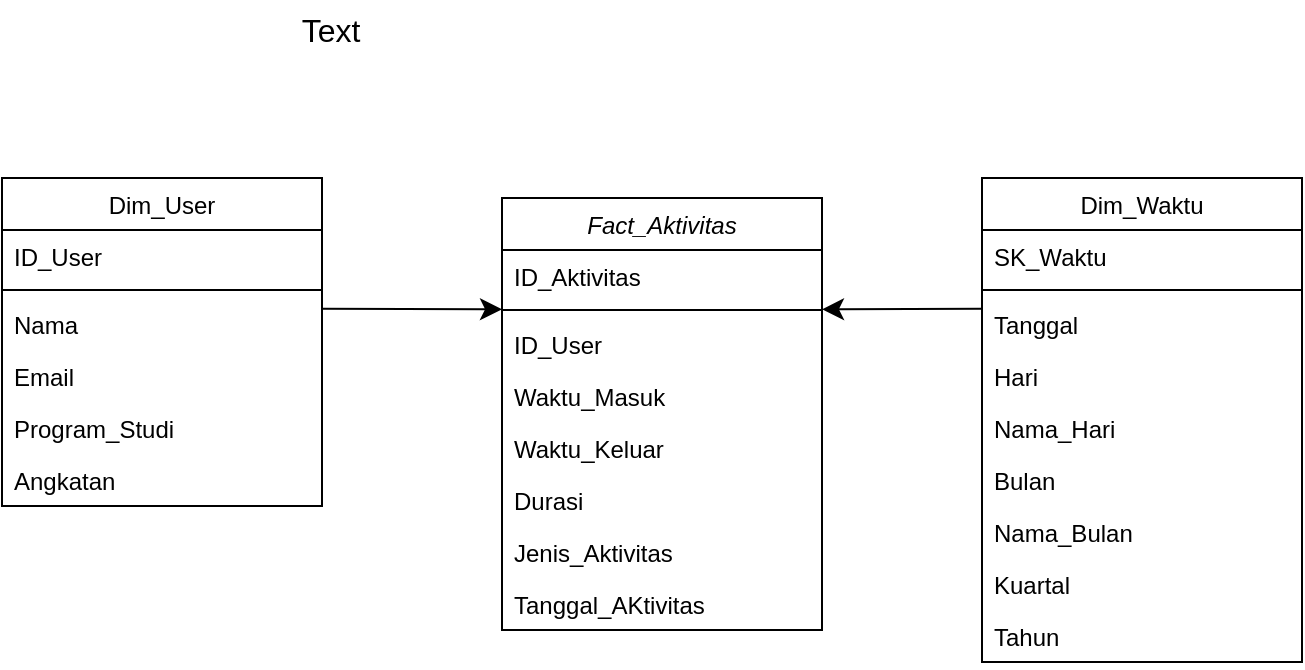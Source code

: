 <mxfile version="24.9.1" pages="3">
  <diagram id="C5RBs43oDa-KdzZeNtuy" name="Fact_Kunjungan">
    <mxGraphModel dx="523" dy="633" grid="1" gridSize="10" guides="1" tooltips="1" connect="1" arrows="1" fold="1" page="1" pageScale="1" pageWidth="827" pageHeight="1169" math="0" shadow="0">
      <root>
        <mxCell id="WIyWlLk6GJQsqaUBKTNV-0" />
        <mxCell id="WIyWlLk6GJQsqaUBKTNV-1" parent="WIyWlLk6GJQsqaUBKTNV-0" />
        <mxCell id="zkfFHV4jXpPFQw0GAbJ--0" value="Fact_Aktivitas" style="swimlane;fontStyle=2;align=center;verticalAlign=top;childLayout=stackLayout;horizontal=1;startSize=26;horizontalStack=0;resizeParent=1;resizeLast=0;collapsible=1;marginBottom=0;rounded=0;shadow=0;strokeWidth=1;" parent="WIyWlLk6GJQsqaUBKTNV-1" vertex="1">
          <mxGeometry x="370" y="110" width="160" height="216" as="geometry">
            <mxRectangle x="230" y="140" width="160" height="26" as="alternateBounds" />
          </mxGeometry>
        </mxCell>
        <mxCell id="zkfFHV4jXpPFQw0GAbJ--1" value="ID_Aktivitas" style="text;align=left;verticalAlign=top;spacingLeft=4;spacingRight=4;overflow=hidden;rotatable=0;points=[[0,0.5],[1,0.5]];portConstraint=eastwest;" parent="zkfFHV4jXpPFQw0GAbJ--0" vertex="1">
          <mxGeometry y="26" width="160" height="26" as="geometry" />
        </mxCell>
        <mxCell id="zkfFHV4jXpPFQw0GAbJ--4" value="" style="line;html=1;strokeWidth=1;align=left;verticalAlign=middle;spacingTop=-1;spacingLeft=3;spacingRight=3;rotatable=0;labelPosition=right;points=[];portConstraint=eastwest;" parent="zkfFHV4jXpPFQw0GAbJ--0" vertex="1">
          <mxGeometry y="52" width="160" height="8" as="geometry" />
        </mxCell>
        <mxCell id="_yFJOciwRXAxod_1XhJ0-7" value="ID_User" style="text;align=left;verticalAlign=top;spacingLeft=4;spacingRight=4;overflow=hidden;rotatable=0;points=[[0,0.5],[1,0.5]];portConstraint=eastwest;fontStyle=0" vertex="1" parent="zkfFHV4jXpPFQw0GAbJ--0">
          <mxGeometry y="60" width="160" height="26" as="geometry" />
        </mxCell>
        <mxCell id="_yFJOciwRXAxod_1XhJ0-8" value="Waktu_Masuk" style="text;align=left;verticalAlign=top;spacingLeft=4;spacingRight=4;overflow=hidden;rotatable=0;points=[[0,0.5],[1,0.5]];portConstraint=eastwest;fontStyle=0" vertex="1" parent="zkfFHV4jXpPFQw0GAbJ--0">
          <mxGeometry y="86" width="160" height="26" as="geometry" />
        </mxCell>
        <mxCell id="_yFJOciwRXAxod_1XhJ0-9" value="Waktu_Keluar" style="text;align=left;verticalAlign=top;spacingLeft=4;spacingRight=4;overflow=hidden;rotatable=0;points=[[0,0.5],[1,0.5]];portConstraint=eastwest;fontStyle=0" vertex="1" parent="zkfFHV4jXpPFQw0GAbJ--0">
          <mxGeometry y="112" width="160" height="26" as="geometry" />
        </mxCell>
        <mxCell id="_yFJOciwRXAxod_1XhJ0-10" value="Durasi" style="text;align=left;verticalAlign=top;spacingLeft=4;spacingRight=4;overflow=hidden;rotatable=0;points=[[0,0.5],[1,0.5]];portConstraint=eastwest;fontStyle=0" vertex="1" parent="zkfFHV4jXpPFQw0GAbJ--0">
          <mxGeometry y="138" width="160" height="26" as="geometry" />
        </mxCell>
        <mxCell id="_yFJOciwRXAxod_1XhJ0-11" value="Jenis_Aktivitas" style="text;align=left;verticalAlign=top;spacingLeft=4;spacingRight=4;overflow=hidden;rotatable=0;points=[[0,0.5],[1,0.5]];portConstraint=eastwest;fontStyle=0" vertex="1" parent="zkfFHV4jXpPFQw0GAbJ--0">
          <mxGeometry y="164" width="160" height="26" as="geometry" />
        </mxCell>
        <mxCell id="_yFJOciwRXAxod_1XhJ0-12" value="Tanggal_AKtivitas" style="text;align=left;verticalAlign=top;spacingLeft=4;spacingRight=4;overflow=hidden;rotatable=0;points=[[0,0.5],[1,0.5]];portConstraint=eastwest;fontStyle=0" vertex="1" parent="zkfFHV4jXpPFQw0GAbJ--0">
          <mxGeometry y="190" width="160" height="26" as="geometry" />
        </mxCell>
        <mxCell id="zkfFHV4jXpPFQw0GAbJ--6" value="Dim_User" style="swimlane;fontStyle=0;align=center;verticalAlign=top;childLayout=stackLayout;horizontal=1;startSize=26;horizontalStack=0;resizeParent=1;resizeLast=0;collapsible=1;marginBottom=0;rounded=0;shadow=0;strokeWidth=1;" parent="WIyWlLk6GJQsqaUBKTNV-1" vertex="1">
          <mxGeometry x="120" y="100" width="160" height="164" as="geometry">
            <mxRectangle x="130" y="380" width="160" height="26" as="alternateBounds" />
          </mxGeometry>
        </mxCell>
        <mxCell id="zkfFHV4jXpPFQw0GAbJ--7" value="ID_User" style="text;align=left;verticalAlign=top;spacingLeft=4;spacingRight=4;overflow=hidden;rotatable=0;points=[[0,0.5],[1,0.5]];portConstraint=eastwest;" parent="zkfFHV4jXpPFQw0GAbJ--6" vertex="1">
          <mxGeometry y="26" width="160" height="26" as="geometry" />
        </mxCell>
        <mxCell id="zkfFHV4jXpPFQw0GAbJ--9" value="" style="line;html=1;strokeWidth=1;align=left;verticalAlign=middle;spacingTop=-1;spacingLeft=3;spacingRight=3;rotatable=0;labelPosition=right;points=[];portConstraint=eastwest;" parent="zkfFHV4jXpPFQw0GAbJ--6" vertex="1">
          <mxGeometry y="52" width="160" height="8" as="geometry" />
        </mxCell>
        <mxCell id="zkfFHV4jXpPFQw0GAbJ--10" value="Nama" style="text;align=left;verticalAlign=top;spacingLeft=4;spacingRight=4;overflow=hidden;rotatable=0;points=[[0,0.5],[1,0.5]];portConstraint=eastwest;fontStyle=0" parent="zkfFHV4jXpPFQw0GAbJ--6" vertex="1">
          <mxGeometry y="60" width="160" height="26" as="geometry" />
        </mxCell>
        <mxCell id="zkfFHV4jXpPFQw0GAbJ--11" value="Email" style="text;align=left;verticalAlign=top;spacingLeft=4;spacingRight=4;overflow=hidden;rotatable=0;points=[[0,0.5],[1,0.5]];portConstraint=eastwest;" parent="zkfFHV4jXpPFQw0GAbJ--6" vertex="1">
          <mxGeometry y="86" width="160" height="26" as="geometry" />
        </mxCell>
        <mxCell id="_yFJOciwRXAxod_1XhJ0-5" value="Program_Studi" style="text;align=left;verticalAlign=top;spacingLeft=4;spacingRight=4;overflow=hidden;rotatable=0;points=[[0,0.5],[1,0.5]];portConstraint=eastwest;" vertex="1" parent="zkfFHV4jXpPFQw0GAbJ--6">
          <mxGeometry y="112" width="160" height="26" as="geometry" />
        </mxCell>
        <mxCell id="_yFJOciwRXAxod_1XhJ0-6" value="Angkatan" style="text;align=left;verticalAlign=top;spacingLeft=4;spacingRight=4;overflow=hidden;rotatable=0;points=[[0,0.5],[1,0.5]];portConstraint=eastwest;" vertex="1" parent="zkfFHV4jXpPFQw0GAbJ--6">
          <mxGeometry y="138" width="160" height="26" as="geometry" />
        </mxCell>
        <mxCell id="zkfFHV4jXpPFQw0GAbJ--17" value="Dim_Waktu" style="swimlane;fontStyle=0;align=center;verticalAlign=top;childLayout=stackLayout;horizontal=1;startSize=26;horizontalStack=0;resizeParent=1;resizeLast=0;collapsible=1;marginBottom=0;rounded=0;shadow=0;strokeWidth=1;" parent="WIyWlLk6GJQsqaUBKTNV-1" vertex="1">
          <mxGeometry x="610" y="100" width="160" height="242" as="geometry">
            <mxRectangle x="550" y="140" width="160" height="26" as="alternateBounds" />
          </mxGeometry>
        </mxCell>
        <mxCell id="zkfFHV4jXpPFQw0GAbJ--18" value="SK_Waktu" style="text;align=left;verticalAlign=top;spacingLeft=4;spacingRight=4;overflow=hidden;rotatable=0;points=[[0,0.5],[1,0.5]];portConstraint=eastwest;" parent="zkfFHV4jXpPFQw0GAbJ--17" vertex="1">
          <mxGeometry y="26" width="160" height="26" as="geometry" />
        </mxCell>
        <mxCell id="zkfFHV4jXpPFQw0GAbJ--23" value="" style="line;html=1;strokeWidth=1;align=left;verticalAlign=middle;spacingTop=-1;spacingLeft=3;spacingRight=3;rotatable=0;labelPosition=right;points=[];portConstraint=eastwest;" parent="zkfFHV4jXpPFQw0GAbJ--17" vertex="1">
          <mxGeometry y="52" width="160" height="8" as="geometry" />
        </mxCell>
        <mxCell id="zkfFHV4jXpPFQw0GAbJ--24" value="Tanggal" style="text;align=left;verticalAlign=top;spacingLeft=4;spacingRight=4;overflow=hidden;rotatable=0;points=[[0,0.5],[1,0.5]];portConstraint=eastwest;" parent="zkfFHV4jXpPFQw0GAbJ--17" vertex="1">
          <mxGeometry y="60" width="160" height="26" as="geometry" />
        </mxCell>
        <mxCell id="zkfFHV4jXpPFQw0GAbJ--25" value="Hari" style="text;align=left;verticalAlign=top;spacingLeft=4;spacingRight=4;overflow=hidden;rotatable=0;points=[[0,0.5],[1,0.5]];portConstraint=eastwest;" parent="zkfFHV4jXpPFQw0GAbJ--17" vertex="1">
          <mxGeometry y="86" width="160" height="26" as="geometry" />
        </mxCell>
        <mxCell id="_yFJOciwRXAxod_1XhJ0-13" value="Nama_Hari" style="text;align=left;verticalAlign=top;spacingLeft=4;spacingRight=4;overflow=hidden;rotatable=0;points=[[0,0.5],[1,0.5]];portConstraint=eastwest;" vertex="1" parent="zkfFHV4jXpPFQw0GAbJ--17">
          <mxGeometry y="112" width="160" height="26" as="geometry" />
        </mxCell>
        <mxCell id="_yFJOciwRXAxod_1XhJ0-14" value="Bulan" style="text;align=left;verticalAlign=top;spacingLeft=4;spacingRight=4;overflow=hidden;rotatable=0;points=[[0,0.5],[1,0.5]];portConstraint=eastwest;" vertex="1" parent="zkfFHV4jXpPFQw0GAbJ--17">
          <mxGeometry y="138" width="160" height="26" as="geometry" />
        </mxCell>
        <mxCell id="_yFJOciwRXAxod_1XhJ0-15" value="Nama_Bulan" style="text;align=left;verticalAlign=top;spacingLeft=4;spacingRight=4;overflow=hidden;rotatable=0;points=[[0,0.5],[1,0.5]];portConstraint=eastwest;" vertex="1" parent="zkfFHV4jXpPFQw0GAbJ--17">
          <mxGeometry y="164" width="160" height="26" as="geometry" />
        </mxCell>
        <mxCell id="_yFJOciwRXAxod_1XhJ0-16" value="Kuartal" style="text;align=left;verticalAlign=top;spacingLeft=4;spacingRight=4;overflow=hidden;rotatable=0;points=[[0,0.5],[1,0.5]];portConstraint=eastwest;" vertex="1" parent="zkfFHV4jXpPFQw0GAbJ--17">
          <mxGeometry y="190" width="160" height="26" as="geometry" />
        </mxCell>
        <mxCell id="_yFJOciwRXAxod_1XhJ0-26" value="Tahun" style="text;align=left;verticalAlign=top;spacingLeft=4;spacingRight=4;overflow=hidden;rotatable=0;points=[[0,0.5],[1,0.5]];portConstraint=eastwest;" vertex="1" parent="zkfFHV4jXpPFQw0GAbJ--17">
          <mxGeometry y="216" width="160" height="26" as="geometry" />
        </mxCell>
        <mxCell id="GQ8_06Aihj718bs03Zwg-0" value="Text" style="text;html=1;align=center;verticalAlign=middle;resizable=0;points=[];autosize=1;strokeColor=none;fillColor=none;fontSize=16;" vertex="1" parent="WIyWlLk6GJQsqaUBKTNV-1">
          <mxGeometry x="259" y="11" width="50" height="30" as="geometry" />
        </mxCell>
        <mxCell id="_yFJOciwRXAxod_1XhJ0-1" value="" style="edgeStyle=none;curved=1;rounded=0;orthogonalLoop=1;jettySize=auto;html=1;fontSize=12;startSize=8;endSize=8;" edge="1" parent="WIyWlLk6GJQsqaUBKTNV-1" target="zkfFHV4jXpPFQw0GAbJ--4">
          <mxGeometry relative="1" as="geometry">
            <mxPoint x="610" y="165.333" as="sourcePoint" />
          </mxGeometry>
        </mxCell>
        <mxCell id="_yFJOciwRXAxod_1XhJ0-3" value="" style="edgeStyle=none;curved=1;rounded=0;orthogonalLoop=1;jettySize=auto;html=1;fontSize=12;startSize=8;endSize=8;" edge="1" parent="WIyWlLk6GJQsqaUBKTNV-1" target="zkfFHV4jXpPFQw0GAbJ--4">
          <mxGeometry relative="1" as="geometry">
            <mxPoint x="280" y="165.32" as="sourcePoint" />
          </mxGeometry>
        </mxCell>
      </root>
    </mxGraphModel>
  </diagram>
  <diagram name="Fact_Transaksi" id="Kbu894gXqz52tS5yantL">
    <mxGraphModel dx="1034" dy="475" grid="1" gridSize="10" guides="1" tooltips="1" connect="1" arrows="1" fold="1" page="1" pageScale="1" pageWidth="827" pageHeight="1169" math="0" shadow="0">
      <root>
        <mxCell id="KRI0fIMbRW882bRm1SKa-0" />
        <mxCell id="KRI0fIMbRW882bRm1SKa-1" parent="KRI0fIMbRW882bRm1SKa-0" />
        <mxCell id="KRI0fIMbRW882bRm1SKa-2" value="Person" style="swimlane;fontStyle=2;align=center;verticalAlign=top;childLayout=stackLayout;horizontal=1;startSize=26;horizontalStack=0;resizeParent=1;resizeLast=0;collapsible=1;marginBottom=0;rounded=0;shadow=0;strokeWidth=1;" vertex="1" parent="KRI0fIMbRW882bRm1SKa-1">
          <mxGeometry x="220" y="120" width="160" height="138" as="geometry">
            <mxRectangle x="230" y="140" width="160" height="26" as="alternateBounds" />
          </mxGeometry>
        </mxCell>
        <mxCell id="KRI0fIMbRW882bRm1SKa-3" value="Name" style="text;align=left;verticalAlign=top;spacingLeft=4;spacingRight=4;overflow=hidden;rotatable=0;points=[[0,0.5],[1,0.5]];portConstraint=eastwest;" vertex="1" parent="KRI0fIMbRW882bRm1SKa-2">
          <mxGeometry y="26" width="160" height="26" as="geometry" />
        </mxCell>
        <mxCell id="KRI0fIMbRW882bRm1SKa-4" value="Phone Number" style="text;align=left;verticalAlign=top;spacingLeft=4;spacingRight=4;overflow=hidden;rotatable=0;points=[[0,0.5],[1,0.5]];portConstraint=eastwest;rounded=0;shadow=0;html=0;" vertex="1" parent="KRI0fIMbRW882bRm1SKa-2">
          <mxGeometry y="52" width="160" height="26" as="geometry" />
        </mxCell>
        <mxCell id="KRI0fIMbRW882bRm1SKa-5" value="Email Address" style="text;align=left;verticalAlign=top;spacingLeft=4;spacingRight=4;overflow=hidden;rotatable=0;points=[[0,0.5],[1,0.5]];portConstraint=eastwest;rounded=0;shadow=0;html=0;" vertex="1" parent="KRI0fIMbRW882bRm1SKa-2">
          <mxGeometry y="78" width="160" height="26" as="geometry" />
        </mxCell>
        <mxCell id="KRI0fIMbRW882bRm1SKa-6" value="" style="line;html=1;strokeWidth=1;align=left;verticalAlign=middle;spacingTop=-1;spacingLeft=3;spacingRight=3;rotatable=0;labelPosition=right;points=[];portConstraint=eastwest;" vertex="1" parent="KRI0fIMbRW882bRm1SKa-2">
          <mxGeometry y="104" width="160" height="8" as="geometry" />
        </mxCell>
        <mxCell id="KRI0fIMbRW882bRm1SKa-7" value="Purchase Parking Pass" style="text;align=left;verticalAlign=top;spacingLeft=4;spacingRight=4;overflow=hidden;rotatable=0;points=[[0,0.5],[1,0.5]];portConstraint=eastwest;" vertex="1" parent="KRI0fIMbRW882bRm1SKa-2">
          <mxGeometry y="112" width="160" height="26" as="geometry" />
        </mxCell>
        <mxCell id="KRI0fIMbRW882bRm1SKa-8" value="Student" style="swimlane;fontStyle=0;align=center;verticalAlign=top;childLayout=stackLayout;horizontal=1;startSize=26;horizontalStack=0;resizeParent=1;resizeLast=0;collapsible=1;marginBottom=0;rounded=0;shadow=0;strokeWidth=1;" vertex="1" parent="KRI0fIMbRW882bRm1SKa-1">
          <mxGeometry x="120" y="360" width="160" height="138" as="geometry">
            <mxRectangle x="130" y="380" width="160" height="26" as="alternateBounds" />
          </mxGeometry>
        </mxCell>
        <mxCell id="KRI0fIMbRW882bRm1SKa-9" value="Student Number" style="text;align=left;verticalAlign=top;spacingLeft=4;spacingRight=4;overflow=hidden;rotatable=0;points=[[0,0.5],[1,0.5]];portConstraint=eastwest;" vertex="1" parent="KRI0fIMbRW882bRm1SKa-8">
          <mxGeometry y="26" width="160" height="26" as="geometry" />
        </mxCell>
        <mxCell id="KRI0fIMbRW882bRm1SKa-10" value="Average Mark" style="text;align=left;verticalAlign=top;spacingLeft=4;spacingRight=4;overflow=hidden;rotatable=0;points=[[0,0.5],[1,0.5]];portConstraint=eastwest;rounded=0;shadow=0;html=0;" vertex="1" parent="KRI0fIMbRW882bRm1SKa-8">
          <mxGeometry y="52" width="160" height="26" as="geometry" />
        </mxCell>
        <mxCell id="KRI0fIMbRW882bRm1SKa-11" value="" style="line;html=1;strokeWidth=1;align=left;verticalAlign=middle;spacingTop=-1;spacingLeft=3;spacingRight=3;rotatable=0;labelPosition=right;points=[];portConstraint=eastwest;" vertex="1" parent="KRI0fIMbRW882bRm1SKa-8">
          <mxGeometry y="78" width="160" height="8" as="geometry" />
        </mxCell>
        <mxCell id="KRI0fIMbRW882bRm1SKa-12" value="Is Eligible To Enroll" style="text;align=left;verticalAlign=top;spacingLeft=4;spacingRight=4;overflow=hidden;rotatable=0;points=[[0,0.5],[1,0.5]];portConstraint=eastwest;fontStyle=4" vertex="1" parent="KRI0fIMbRW882bRm1SKa-8">
          <mxGeometry y="86" width="160" height="26" as="geometry" />
        </mxCell>
        <mxCell id="KRI0fIMbRW882bRm1SKa-13" value="Get Seminars Taken" style="text;align=left;verticalAlign=top;spacingLeft=4;spacingRight=4;overflow=hidden;rotatable=0;points=[[0,0.5],[1,0.5]];portConstraint=eastwest;" vertex="1" parent="KRI0fIMbRW882bRm1SKa-8">
          <mxGeometry y="112" width="160" height="26" as="geometry" />
        </mxCell>
        <mxCell id="KRI0fIMbRW882bRm1SKa-14" value="" style="endArrow=block;endSize=10;endFill=0;shadow=0;strokeWidth=1;rounded=0;curved=0;edgeStyle=elbowEdgeStyle;elbow=vertical;" edge="1" parent="KRI0fIMbRW882bRm1SKa-1" source="KRI0fIMbRW882bRm1SKa-8" target="KRI0fIMbRW882bRm1SKa-2">
          <mxGeometry width="160" relative="1" as="geometry">
            <mxPoint x="200" y="203" as="sourcePoint" />
            <mxPoint x="200" y="203" as="targetPoint" />
          </mxGeometry>
        </mxCell>
        <mxCell id="KRI0fIMbRW882bRm1SKa-15" value="Professor" style="swimlane;fontStyle=0;align=center;verticalAlign=top;childLayout=stackLayout;horizontal=1;startSize=26;horizontalStack=0;resizeParent=1;resizeLast=0;collapsible=1;marginBottom=0;rounded=0;shadow=0;strokeWidth=1;" vertex="1" parent="KRI0fIMbRW882bRm1SKa-1">
          <mxGeometry x="330" y="360" width="160" height="70" as="geometry">
            <mxRectangle x="340" y="380" width="170" height="26" as="alternateBounds" />
          </mxGeometry>
        </mxCell>
        <mxCell id="KRI0fIMbRW882bRm1SKa-16" value="Salary" style="text;align=left;verticalAlign=top;spacingLeft=4;spacingRight=4;overflow=hidden;rotatable=0;points=[[0,0.5],[1,0.5]];portConstraint=eastwest;" vertex="1" parent="KRI0fIMbRW882bRm1SKa-15">
          <mxGeometry y="26" width="160" height="26" as="geometry" />
        </mxCell>
        <mxCell id="KRI0fIMbRW882bRm1SKa-17" value="" style="line;html=1;strokeWidth=1;align=left;verticalAlign=middle;spacingTop=-1;spacingLeft=3;spacingRight=3;rotatable=0;labelPosition=right;points=[];portConstraint=eastwest;" vertex="1" parent="KRI0fIMbRW882bRm1SKa-15">
          <mxGeometry y="52" width="160" height="8" as="geometry" />
        </mxCell>
        <mxCell id="KRI0fIMbRW882bRm1SKa-18" value="" style="endArrow=block;endSize=10;endFill=0;shadow=0;strokeWidth=1;rounded=0;curved=0;edgeStyle=elbowEdgeStyle;elbow=vertical;" edge="1" parent="KRI0fIMbRW882bRm1SKa-1" source="KRI0fIMbRW882bRm1SKa-15" target="KRI0fIMbRW882bRm1SKa-2">
          <mxGeometry width="160" relative="1" as="geometry">
            <mxPoint x="210" y="373" as="sourcePoint" />
            <mxPoint x="310" y="271" as="targetPoint" />
          </mxGeometry>
        </mxCell>
        <mxCell id="KRI0fIMbRW882bRm1SKa-19" value="Address" style="swimlane;fontStyle=0;align=center;verticalAlign=top;childLayout=stackLayout;horizontal=1;startSize=26;horizontalStack=0;resizeParent=1;resizeLast=0;collapsible=1;marginBottom=0;rounded=0;shadow=0;strokeWidth=1;" vertex="1" parent="KRI0fIMbRW882bRm1SKa-1">
          <mxGeometry x="508" y="120" width="160" height="216" as="geometry">
            <mxRectangle x="550" y="140" width="160" height="26" as="alternateBounds" />
          </mxGeometry>
        </mxCell>
        <mxCell id="KRI0fIMbRW882bRm1SKa-20" value="Street" style="text;align=left;verticalAlign=top;spacingLeft=4;spacingRight=4;overflow=hidden;rotatable=0;points=[[0,0.5],[1,0.5]];portConstraint=eastwest;" vertex="1" parent="KRI0fIMbRW882bRm1SKa-19">
          <mxGeometry y="26" width="160" height="26" as="geometry" />
        </mxCell>
        <mxCell id="KRI0fIMbRW882bRm1SKa-21" value="City" style="text;align=left;verticalAlign=top;spacingLeft=4;spacingRight=4;overflow=hidden;rotatable=0;points=[[0,0.5],[1,0.5]];portConstraint=eastwest;rounded=0;shadow=0;html=0;" vertex="1" parent="KRI0fIMbRW882bRm1SKa-19">
          <mxGeometry y="52" width="160" height="26" as="geometry" />
        </mxCell>
        <mxCell id="KRI0fIMbRW882bRm1SKa-22" value="State" style="text;align=left;verticalAlign=top;spacingLeft=4;spacingRight=4;overflow=hidden;rotatable=0;points=[[0,0.5],[1,0.5]];portConstraint=eastwest;rounded=0;shadow=0;html=0;" vertex="1" parent="KRI0fIMbRW882bRm1SKa-19">
          <mxGeometry y="78" width="160" height="26" as="geometry" />
        </mxCell>
        <mxCell id="KRI0fIMbRW882bRm1SKa-23" value="Postal Code" style="text;align=left;verticalAlign=top;spacingLeft=4;spacingRight=4;overflow=hidden;rotatable=0;points=[[0,0.5],[1,0.5]];portConstraint=eastwest;rounded=0;shadow=0;html=0;" vertex="1" parent="KRI0fIMbRW882bRm1SKa-19">
          <mxGeometry y="104" width="160" height="26" as="geometry" />
        </mxCell>
        <mxCell id="KRI0fIMbRW882bRm1SKa-24" value="Country" style="text;align=left;verticalAlign=top;spacingLeft=4;spacingRight=4;overflow=hidden;rotatable=0;points=[[0,0.5],[1,0.5]];portConstraint=eastwest;rounded=0;shadow=0;html=0;" vertex="1" parent="KRI0fIMbRW882bRm1SKa-19">
          <mxGeometry y="130" width="160" height="26" as="geometry" />
        </mxCell>
        <mxCell id="KRI0fIMbRW882bRm1SKa-25" value="" style="line;html=1;strokeWidth=1;align=left;verticalAlign=middle;spacingTop=-1;spacingLeft=3;spacingRight=3;rotatable=0;labelPosition=right;points=[];portConstraint=eastwest;" vertex="1" parent="KRI0fIMbRW882bRm1SKa-19">
          <mxGeometry y="156" width="160" height="8" as="geometry" />
        </mxCell>
        <mxCell id="KRI0fIMbRW882bRm1SKa-26" value="Validate" style="text;align=left;verticalAlign=top;spacingLeft=4;spacingRight=4;overflow=hidden;rotatable=0;points=[[0,0.5],[1,0.5]];portConstraint=eastwest;" vertex="1" parent="KRI0fIMbRW882bRm1SKa-19">
          <mxGeometry y="164" width="160" height="26" as="geometry" />
        </mxCell>
        <mxCell id="KRI0fIMbRW882bRm1SKa-27" value="Output As Label" style="text;align=left;verticalAlign=top;spacingLeft=4;spacingRight=4;overflow=hidden;rotatable=0;points=[[0,0.5],[1,0.5]];portConstraint=eastwest;" vertex="1" parent="KRI0fIMbRW882bRm1SKa-19">
          <mxGeometry y="190" width="160" height="26" as="geometry" />
        </mxCell>
        <mxCell id="KRI0fIMbRW882bRm1SKa-28" value="" style="endArrow=open;shadow=0;strokeWidth=1;rounded=0;curved=0;endFill=1;edgeStyle=elbowEdgeStyle;elbow=vertical;" edge="1" parent="KRI0fIMbRW882bRm1SKa-1" source="KRI0fIMbRW882bRm1SKa-2" target="KRI0fIMbRW882bRm1SKa-19">
          <mxGeometry x="0.5" y="41" relative="1" as="geometry">
            <mxPoint x="380" y="192" as="sourcePoint" />
            <mxPoint x="540" y="192" as="targetPoint" />
            <mxPoint x="-40" y="32" as="offset" />
          </mxGeometry>
        </mxCell>
        <mxCell id="KRI0fIMbRW882bRm1SKa-29" value="0..1" style="resizable=0;align=left;verticalAlign=bottom;labelBackgroundColor=none;fontSize=12;" connectable="0" vertex="1" parent="KRI0fIMbRW882bRm1SKa-28">
          <mxGeometry x="-1" relative="1" as="geometry">
            <mxPoint y="4" as="offset" />
          </mxGeometry>
        </mxCell>
        <mxCell id="KRI0fIMbRW882bRm1SKa-30" value="1" style="resizable=0;align=right;verticalAlign=bottom;labelBackgroundColor=none;fontSize=12;" connectable="0" vertex="1" parent="KRI0fIMbRW882bRm1SKa-28">
          <mxGeometry x="1" relative="1" as="geometry">
            <mxPoint x="-7" y="4" as="offset" />
          </mxGeometry>
        </mxCell>
        <mxCell id="KRI0fIMbRW882bRm1SKa-31" value="lives at" style="text;html=1;resizable=0;points=[];;align=center;verticalAlign=middle;labelBackgroundColor=none;rounded=0;shadow=0;strokeWidth=1;fontSize=12;" vertex="1" connectable="0" parent="KRI0fIMbRW882bRm1SKa-28">
          <mxGeometry x="0.5" y="49" relative="1" as="geometry">
            <mxPoint x="-38" y="40" as="offset" />
          </mxGeometry>
        </mxCell>
        <mxCell id="KRI0fIMbRW882bRm1SKa-32" value="Text" style="text;html=1;align=center;verticalAlign=middle;resizable=0;points=[];autosize=1;strokeColor=none;fillColor=none;fontSize=16;" vertex="1" parent="KRI0fIMbRW882bRm1SKa-1">
          <mxGeometry x="259" y="11" width="50" height="30" as="geometry" />
        </mxCell>
      </root>
    </mxGraphModel>
  </diagram>
  <diagram name="Fact_Inventaris" id="7jSMIXnv6BpNJ4rhQdTP">
    <mxGraphModel dx="1723" dy="792" grid="1" gridSize="10" guides="1" tooltips="1" connect="1" arrows="1" fold="1" page="1" pageScale="1" pageWidth="827" pageHeight="1169" math="0" shadow="0">
      <root>
        <mxCell id="5_FnmMdwpTe5Mru92P_p-0" />
        <mxCell id="5_FnmMdwpTe5Mru92P_p-1" parent="5_FnmMdwpTe5Mru92P_p-0" />
        <mxCell id="5_FnmMdwpTe5Mru92P_p-2" value="Person" style="swimlane;fontStyle=2;align=center;verticalAlign=top;childLayout=stackLayout;horizontal=1;startSize=26;horizontalStack=0;resizeParent=1;resizeLast=0;collapsible=1;marginBottom=0;rounded=0;shadow=0;strokeWidth=1;" vertex="1" parent="5_FnmMdwpTe5Mru92P_p-1">
          <mxGeometry x="220" y="120" width="160" height="138" as="geometry">
            <mxRectangle x="230" y="140" width="160" height="26" as="alternateBounds" />
          </mxGeometry>
        </mxCell>
        <mxCell id="5_FnmMdwpTe5Mru92P_p-3" value="Name" style="text;align=left;verticalAlign=top;spacingLeft=4;spacingRight=4;overflow=hidden;rotatable=0;points=[[0,0.5],[1,0.5]];portConstraint=eastwest;" vertex="1" parent="5_FnmMdwpTe5Mru92P_p-2">
          <mxGeometry y="26" width="160" height="26" as="geometry" />
        </mxCell>
        <mxCell id="5_FnmMdwpTe5Mru92P_p-4" value="Phone Number" style="text;align=left;verticalAlign=top;spacingLeft=4;spacingRight=4;overflow=hidden;rotatable=0;points=[[0,0.5],[1,0.5]];portConstraint=eastwest;rounded=0;shadow=0;html=0;" vertex="1" parent="5_FnmMdwpTe5Mru92P_p-2">
          <mxGeometry y="52" width="160" height="26" as="geometry" />
        </mxCell>
        <mxCell id="5_FnmMdwpTe5Mru92P_p-5" value="Email Address" style="text;align=left;verticalAlign=top;spacingLeft=4;spacingRight=4;overflow=hidden;rotatable=0;points=[[0,0.5],[1,0.5]];portConstraint=eastwest;rounded=0;shadow=0;html=0;" vertex="1" parent="5_FnmMdwpTe5Mru92P_p-2">
          <mxGeometry y="78" width="160" height="26" as="geometry" />
        </mxCell>
        <mxCell id="5_FnmMdwpTe5Mru92P_p-6" value="" style="line;html=1;strokeWidth=1;align=left;verticalAlign=middle;spacingTop=-1;spacingLeft=3;spacingRight=3;rotatable=0;labelPosition=right;points=[];portConstraint=eastwest;" vertex="1" parent="5_FnmMdwpTe5Mru92P_p-2">
          <mxGeometry y="104" width="160" height="8" as="geometry" />
        </mxCell>
        <mxCell id="5_FnmMdwpTe5Mru92P_p-7" value="Purchase Parking Pass" style="text;align=left;verticalAlign=top;spacingLeft=4;spacingRight=4;overflow=hidden;rotatable=0;points=[[0,0.5],[1,0.5]];portConstraint=eastwest;" vertex="1" parent="5_FnmMdwpTe5Mru92P_p-2">
          <mxGeometry y="112" width="160" height="26" as="geometry" />
        </mxCell>
        <mxCell id="5_FnmMdwpTe5Mru92P_p-8" value="Student" style="swimlane;fontStyle=0;align=center;verticalAlign=top;childLayout=stackLayout;horizontal=1;startSize=26;horizontalStack=0;resizeParent=1;resizeLast=0;collapsible=1;marginBottom=0;rounded=0;shadow=0;strokeWidth=1;" vertex="1" parent="5_FnmMdwpTe5Mru92P_p-1">
          <mxGeometry x="120" y="360" width="160" height="138" as="geometry">
            <mxRectangle x="130" y="380" width="160" height="26" as="alternateBounds" />
          </mxGeometry>
        </mxCell>
        <mxCell id="5_FnmMdwpTe5Mru92P_p-9" value="Student Number" style="text;align=left;verticalAlign=top;spacingLeft=4;spacingRight=4;overflow=hidden;rotatable=0;points=[[0,0.5],[1,0.5]];portConstraint=eastwest;" vertex="1" parent="5_FnmMdwpTe5Mru92P_p-8">
          <mxGeometry y="26" width="160" height="26" as="geometry" />
        </mxCell>
        <mxCell id="5_FnmMdwpTe5Mru92P_p-10" value="Average Mark" style="text;align=left;verticalAlign=top;spacingLeft=4;spacingRight=4;overflow=hidden;rotatable=0;points=[[0,0.5],[1,0.5]];portConstraint=eastwest;rounded=0;shadow=0;html=0;" vertex="1" parent="5_FnmMdwpTe5Mru92P_p-8">
          <mxGeometry y="52" width="160" height="26" as="geometry" />
        </mxCell>
        <mxCell id="5_FnmMdwpTe5Mru92P_p-11" value="" style="line;html=1;strokeWidth=1;align=left;verticalAlign=middle;spacingTop=-1;spacingLeft=3;spacingRight=3;rotatable=0;labelPosition=right;points=[];portConstraint=eastwest;" vertex="1" parent="5_FnmMdwpTe5Mru92P_p-8">
          <mxGeometry y="78" width="160" height="8" as="geometry" />
        </mxCell>
        <mxCell id="5_FnmMdwpTe5Mru92P_p-12" value="Is Eligible To Enroll" style="text;align=left;verticalAlign=top;spacingLeft=4;spacingRight=4;overflow=hidden;rotatable=0;points=[[0,0.5],[1,0.5]];portConstraint=eastwest;fontStyle=4" vertex="1" parent="5_FnmMdwpTe5Mru92P_p-8">
          <mxGeometry y="86" width="160" height="26" as="geometry" />
        </mxCell>
        <mxCell id="5_FnmMdwpTe5Mru92P_p-13" value="Get Seminars Taken" style="text;align=left;verticalAlign=top;spacingLeft=4;spacingRight=4;overflow=hidden;rotatable=0;points=[[0,0.5],[1,0.5]];portConstraint=eastwest;" vertex="1" parent="5_FnmMdwpTe5Mru92P_p-8">
          <mxGeometry y="112" width="160" height="26" as="geometry" />
        </mxCell>
        <mxCell id="5_FnmMdwpTe5Mru92P_p-14" value="" style="endArrow=block;endSize=10;endFill=0;shadow=0;strokeWidth=1;rounded=0;curved=0;edgeStyle=elbowEdgeStyle;elbow=vertical;" edge="1" parent="5_FnmMdwpTe5Mru92P_p-1" source="5_FnmMdwpTe5Mru92P_p-8" target="5_FnmMdwpTe5Mru92P_p-2">
          <mxGeometry width="160" relative="1" as="geometry">
            <mxPoint x="200" y="203" as="sourcePoint" />
            <mxPoint x="200" y="203" as="targetPoint" />
          </mxGeometry>
        </mxCell>
        <mxCell id="5_FnmMdwpTe5Mru92P_p-15" value="Professor" style="swimlane;fontStyle=0;align=center;verticalAlign=top;childLayout=stackLayout;horizontal=1;startSize=26;horizontalStack=0;resizeParent=1;resizeLast=0;collapsible=1;marginBottom=0;rounded=0;shadow=0;strokeWidth=1;" vertex="1" parent="5_FnmMdwpTe5Mru92P_p-1">
          <mxGeometry x="330" y="360" width="160" height="70" as="geometry">
            <mxRectangle x="340" y="380" width="170" height="26" as="alternateBounds" />
          </mxGeometry>
        </mxCell>
        <mxCell id="5_FnmMdwpTe5Mru92P_p-16" value="Salary" style="text;align=left;verticalAlign=top;spacingLeft=4;spacingRight=4;overflow=hidden;rotatable=0;points=[[0,0.5],[1,0.5]];portConstraint=eastwest;" vertex="1" parent="5_FnmMdwpTe5Mru92P_p-15">
          <mxGeometry y="26" width="160" height="26" as="geometry" />
        </mxCell>
        <mxCell id="5_FnmMdwpTe5Mru92P_p-17" value="" style="line;html=1;strokeWidth=1;align=left;verticalAlign=middle;spacingTop=-1;spacingLeft=3;spacingRight=3;rotatable=0;labelPosition=right;points=[];portConstraint=eastwest;" vertex="1" parent="5_FnmMdwpTe5Mru92P_p-15">
          <mxGeometry y="52" width="160" height="8" as="geometry" />
        </mxCell>
        <mxCell id="5_FnmMdwpTe5Mru92P_p-18" value="" style="endArrow=block;endSize=10;endFill=0;shadow=0;strokeWidth=1;rounded=0;curved=0;edgeStyle=elbowEdgeStyle;elbow=vertical;" edge="1" parent="5_FnmMdwpTe5Mru92P_p-1" source="5_FnmMdwpTe5Mru92P_p-15" target="5_FnmMdwpTe5Mru92P_p-2">
          <mxGeometry width="160" relative="1" as="geometry">
            <mxPoint x="210" y="373" as="sourcePoint" />
            <mxPoint x="310" y="271" as="targetPoint" />
          </mxGeometry>
        </mxCell>
        <mxCell id="5_FnmMdwpTe5Mru92P_p-19" value="Address" style="swimlane;fontStyle=0;align=center;verticalAlign=top;childLayout=stackLayout;horizontal=1;startSize=26;horizontalStack=0;resizeParent=1;resizeLast=0;collapsible=1;marginBottom=0;rounded=0;shadow=0;strokeWidth=1;" vertex="1" parent="5_FnmMdwpTe5Mru92P_p-1">
          <mxGeometry x="508" y="120" width="160" height="216" as="geometry">
            <mxRectangle x="550" y="140" width="160" height="26" as="alternateBounds" />
          </mxGeometry>
        </mxCell>
        <mxCell id="5_FnmMdwpTe5Mru92P_p-20" value="Street" style="text;align=left;verticalAlign=top;spacingLeft=4;spacingRight=4;overflow=hidden;rotatable=0;points=[[0,0.5],[1,0.5]];portConstraint=eastwest;" vertex="1" parent="5_FnmMdwpTe5Mru92P_p-19">
          <mxGeometry y="26" width="160" height="26" as="geometry" />
        </mxCell>
        <mxCell id="5_FnmMdwpTe5Mru92P_p-21" value="City" style="text;align=left;verticalAlign=top;spacingLeft=4;spacingRight=4;overflow=hidden;rotatable=0;points=[[0,0.5],[1,0.5]];portConstraint=eastwest;rounded=0;shadow=0;html=0;" vertex="1" parent="5_FnmMdwpTe5Mru92P_p-19">
          <mxGeometry y="52" width="160" height="26" as="geometry" />
        </mxCell>
        <mxCell id="5_FnmMdwpTe5Mru92P_p-22" value="State" style="text;align=left;verticalAlign=top;spacingLeft=4;spacingRight=4;overflow=hidden;rotatable=0;points=[[0,0.5],[1,0.5]];portConstraint=eastwest;rounded=0;shadow=0;html=0;" vertex="1" parent="5_FnmMdwpTe5Mru92P_p-19">
          <mxGeometry y="78" width="160" height="26" as="geometry" />
        </mxCell>
        <mxCell id="5_FnmMdwpTe5Mru92P_p-23" value="Postal Code" style="text;align=left;verticalAlign=top;spacingLeft=4;spacingRight=4;overflow=hidden;rotatable=0;points=[[0,0.5],[1,0.5]];portConstraint=eastwest;rounded=0;shadow=0;html=0;" vertex="1" parent="5_FnmMdwpTe5Mru92P_p-19">
          <mxGeometry y="104" width="160" height="26" as="geometry" />
        </mxCell>
        <mxCell id="5_FnmMdwpTe5Mru92P_p-24" value="Country" style="text;align=left;verticalAlign=top;spacingLeft=4;spacingRight=4;overflow=hidden;rotatable=0;points=[[0,0.5],[1,0.5]];portConstraint=eastwest;rounded=0;shadow=0;html=0;" vertex="1" parent="5_FnmMdwpTe5Mru92P_p-19">
          <mxGeometry y="130" width="160" height="26" as="geometry" />
        </mxCell>
        <mxCell id="5_FnmMdwpTe5Mru92P_p-25" value="" style="line;html=1;strokeWidth=1;align=left;verticalAlign=middle;spacingTop=-1;spacingLeft=3;spacingRight=3;rotatable=0;labelPosition=right;points=[];portConstraint=eastwest;" vertex="1" parent="5_FnmMdwpTe5Mru92P_p-19">
          <mxGeometry y="156" width="160" height="8" as="geometry" />
        </mxCell>
        <mxCell id="5_FnmMdwpTe5Mru92P_p-26" value="Validate" style="text;align=left;verticalAlign=top;spacingLeft=4;spacingRight=4;overflow=hidden;rotatable=0;points=[[0,0.5],[1,0.5]];portConstraint=eastwest;" vertex="1" parent="5_FnmMdwpTe5Mru92P_p-19">
          <mxGeometry y="164" width="160" height="26" as="geometry" />
        </mxCell>
        <mxCell id="5_FnmMdwpTe5Mru92P_p-27" value="Output As Label" style="text;align=left;verticalAlign=top;spacingLeft=4;spacingRight=4;overflow=hidden;rotatable=0;points=[[0,0.5],[1,0.5]];portConstraint=eastwest;" vertex="1" parent="5_FnmMdwpTe5Mru92P_p-19">
          <mxGeometry y="190" width="160" height="26" as="geometry" />
        </mxCell>
        <mxCell id="5_FnmMdwpTe5Mru92P_p-28" value="" style="endArrow=open;shadow=0;strokeWidth=1;rounded=0;curved=0;endFill=1;edgeStyle=elbowEdgeStyle;elbow=vertical;" edge="1" parent="5_FnmMdwpTe5Mru92P_p-1" source="5_FnmMdwpTe5Mru92P_p-2" target="5_FnmMdwpTe5Mru92P_p-19">
          <mxGeometry x="0.5" y="41" relative="1" as="geometry">
            <mxPoint x="380" y="192" as="sourcePoint" />
            <mxPoint x="540" y="192" as="targetPoint" />
            <mxPoint x="-40" y="32" as="offset" />
          </mxGeometry>
        </mxCell>
        <mxCell id="5_FnmMdwpTe5Mru92P_p-29" value="0..1" style="resizable=0;align=left;verticalAlign=bottom;labelBackgroundColor=none;fontSize=12;" connectable="0" vertex="1" parent="5_FnmMdwpTe5Mru92P_p-28">
          <mxGeometry x="-1" relative="1" as="geometry">
            <mxPoint y="4" as="offset" />
          </mxGeometry>
        </mxCell>
        <mxCell id="5_FnmMdwpTe5Mru92P_p-30" value="1" style="resizable=0;align=right;verticalAlign=bottom;labelBackgroundColor=none;fontSize=12;" connectable="0" vertex="1" parent="5_FnmMdwpTe5Mru92P_p-28">
          <mxGeometry x="1" relative="1" as="geometry">
            <mxPoint x="-7" y="4" as="offset" />
          </mxGeometry>
        </mxCell>
        <mxCell id="5_FnmMdwpTe5Mru92P_p-31" value="lives at" style="text;html=1;resizable=0;points=[];;align=center;verticalAlign=middle;labelBackgroundColor=none;rounded=0;shadow=0;strokeWidth=1;fontSize=12;" vertex="1" connectable="0" parent="5_FnmMdwpTe5Mru92P_p-28">
          <mxGeometry x="0.5" y="49" relative="1" as="geometry">
            <mxPoint x="-38" y="40" as="offset" />
          </mxGeometry>
        </mxCell>
      </root>
    </mxGraphModel>
  </diagram>
</mxfile>
